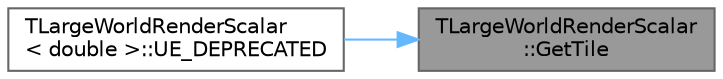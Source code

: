 digraph "TLargeWorldRenderScalar::GetTile"
{
 // INTERACTIVE_SVG=YES
 // LATEX_PDF_SIZE
  bgcolor="transparent";
  edge [fontname=Helvetica,fontsize=10,labelfontname=Helvetica,labelfontsize=10];
  node [fontname=Helvetica,fontsize=10,shape=box,height=0.2,width=0.4];
  rankdir="RL";
  Node1 [id="Node000001",label="TLargeWorldRenderScalar\l::GetTile",height=0.2,width=0.4,color="gray40", fillcolor="grey60", style="filled", fontcolor="black",tooltip=" "];
  Node1 -> Node2 [id="edge1_Node000001_Node000002",dir="back",color="steelblue1",style="solid",tooltip=" "];
  Node2 [id="Node000002",label="TLargeWorldRenderScalar\l\< double \>::UE_DEPRECATED",height=0.2,width=0.4,color="grey40", fillcolor="white", style="filled",URL="$d5/d0b/structTLargeWorldRenderScalar.html#a42313bbd994b8ea84006bd71d07df787",tooltip=" "];
}
